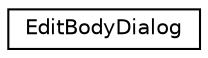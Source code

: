 digraph "Graphical Class Hierarchy"
{
 // LATEX_PDF_SIZE
  edge [fontname="Helvetica",fontsize="10",labelfontname="Helvetica",labelfontsize="10"];
  node [fontname="Helvetica",fontsize="10",shape=record];
  rankdir="LR";
  Node0 [label="EditBodyDialog",height=0.2,width=0.4,color="black", fillcolor="white", style="filled",URL="$classEditBodyDialog.html",tooltip="A dialog for editing bodies."];
}
